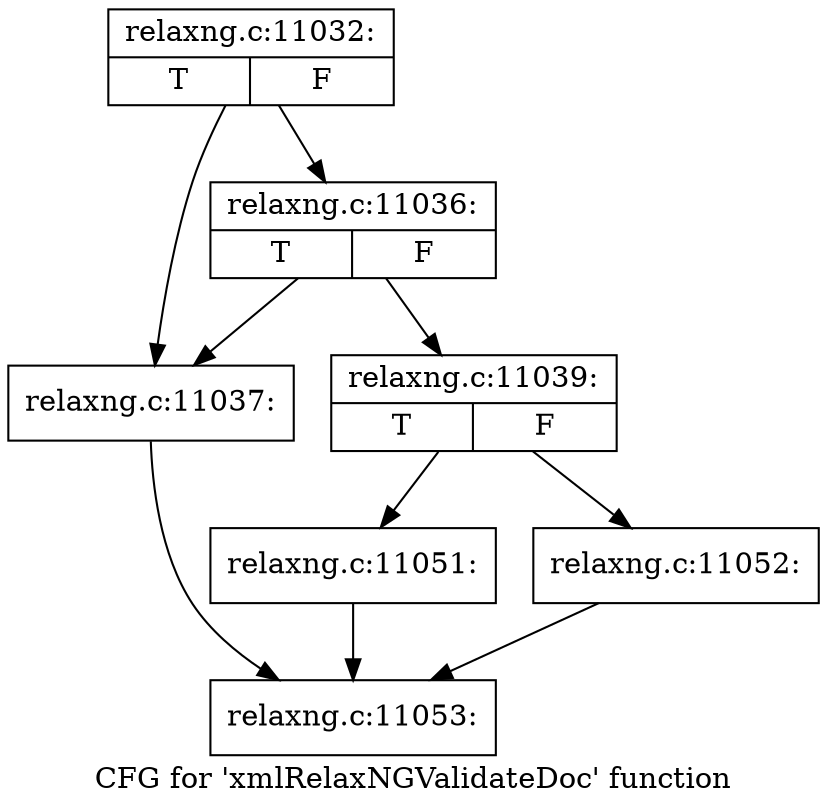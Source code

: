 digraph "CFG for 'xmlRelaxNGValidateDoc' function" {
	label="CFG for 'xmlRelaxNGValidateDoc' function";

	Node0x3af2210 [shape=record,label="{relaxng.c:11032:|{<s0>T|<s1>F}}"];
	Node0x3af2210 -> Node0x3af2de0;
	Node0x3af2210 -> Node0x3af2e80;
	Node0x3af2e80 [shape=record,label="{relaxng.c:11036:|{<s0>T|<s1>F}}"];
	Node0x3af2e80 -> Node0x3af2de0;
	Node0x3af2e80 -> Node0x3af2e30;
	Node0x3af2de0 [shape=record,label="{relaxng.c:11037:}"];
	Node0x3af2de0 -> Node0x35b6270;
	Node0x3af2e30 [shape=record,label="{relaxng.c:11039:|{<s0>T|<s1>F}}"];
	Node0x3af2e30 -> Node0x3af4050;
	Node0x3af2e30 -> Node0x3af47b0;
	Node0x3af4050 [shape=record,label="{relaxng.c:11051:}"];
	Node0x3af4050 -> Node0x35b6270;
	Node0x3af47b0 [shape=record,label="{relaxng.c:11052:}"];
	Node0x3af47b0 -> Node0x35b6270;
	Node0x35b6270 [shape=record,label="{relaxng.c:11053:}"];
}
